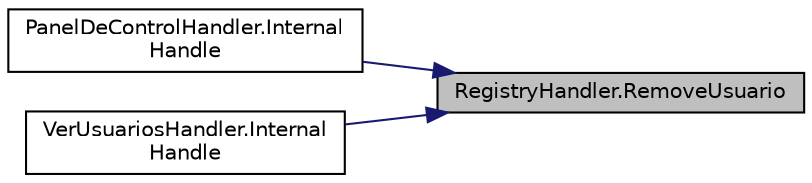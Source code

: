digraph "RegistryHandler.RemoveUsuario"
{
 // INTERACTIVE_SVG=YES
 // LATEX_PDF_SIZE
  edge [fontname="Helvetica",fontsize="10",labelfontname="Helvetica",labelfontsize="10"];
  node [fontname="Helvetica",fontsize="10",shape=record];
  rankdir="RL";
  Node1 [label="RegistryHandler.RemoveUsuario",height=0.2,width=0.4,color="black", fillcolor="grey75", style="filled", fontcolor="black",tooltip="Método para eliminar un Usuario."];
  Node1 -> Node2 [dir="back",color="midnightblue",fontsize="10",style="solid",fontname="Helvetica"];
  Node2 [label="PanelDeControlHandler.Internal\lHandle",height=0.2,width=0.4,color="black", fillcolor="white", style="filled",URL="$classPanelDeControlHandler.html#a30658d59450bfd0528572c30ee7af021",tooltip="Procesamiento de los mensajes."];
  Node1 -> Node3 [dir="back",color="midnightblue",fontsize="10",style="solid",fontname="Helvetica"];
  Node3 [label="VerUsuariosHandler.Internal\lHandle",height=0.2,width=0.4,color="black", fillcolor="white", style="filled",URL="$classVerUsuariosHandler.html#abc3477507eb9a605bd236eec2c340e3e",tooltip="Se procesa el mensaje y asigna la respuesta al mensaje."];
}
